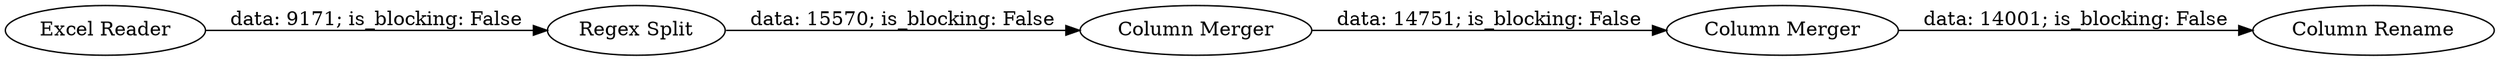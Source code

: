 digraph {
	"-1843965707781028833_63" [label="Column Merger"]
	"-1843965707781028833_2" [label="Regex Split"]
	"-1843965707781028833_64" [label="Column Merger"]
	"-1843965707781028833_65" [label="Column Rename"]
	"-1843965707781028833_59" [label="Excel Reader"]
	"-1843965707781028833_2" -> "-1843965707781028833_63" [label="data: 15570; is_blocking: False"]
	"-1843965707781028833_59" -> "-1843965707781028833_2" [label="data: 9171; is_blocking: False"]
	"-1843965707781028833_63" -> "-1843965707781028833_64" [label="data: 14751; is_blocking: False"]
	"-1843965707781028833_64" -> "-1843965707781028833_65" [label="data: 14001; is_blocking: False"]
	rankdir=LR
}
